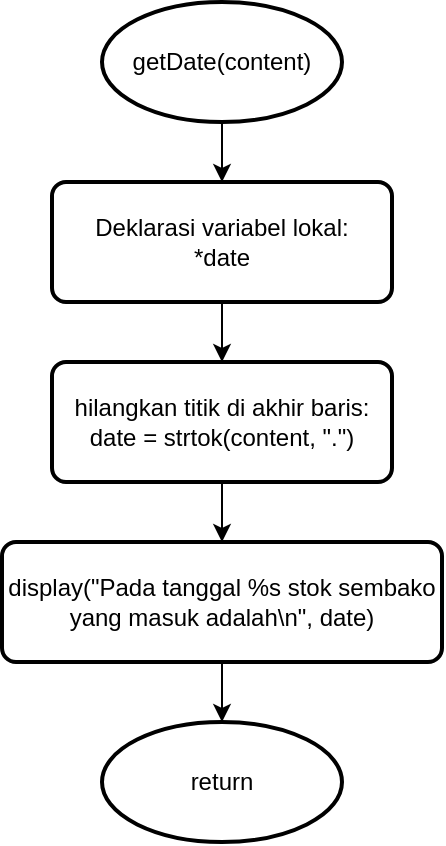 <mxfile version="23.1.5" type="device">
  <diagram name="Page-1" id="pIJavBY0yzTweW4xneVl">
    <mxGraphModel dx="30" dy="572" grid="1" gridSize="10" guides="1" tooltips="1" connect="1" arrows="1" fold="1" page="1" pageScale="1" pageWidth="850" pageHeight="1100" math="0" shadow="0">
      <root>
        <mxCell id="0" />
        <mxCell id="1" parent="0" />
        <mxCell id="0cNg_DRt2WTWuNU0lOmU-2" style="edgeStyle=orthogonalEdgeStyle;rounded=0;orthogonalLoop=1;jettySize=auto;html=1;exitX=0.5;exitY=1;exitDx=0;exitDy=0;exitPerimeter=0;entryX=0.5;entryY=0;entryDx=0;entryDy=0;" parent="1" source="dBdyuKx9wnMH7rO0jvBw-1" target="0cNg_DRt2WTWuNU0lOmU-1" edge="1">
          <mxGeometry relative="1" as="geometry" />
        </mxCell>
        <mxCell id="dBdyuKx9wnMH7rO0jvBw-1" value="getDate(content)" style="strokeWidth=2;html=1;shape=mxgraph.flowchart.start_1;whiteSpace=wrap;" parent="1" vertex="1">
          <mxGeometry x="1215" y="40" width="120" height="60" as="geometry" />
        </mxCell>
        <mxCell id="0cNg_DRt2WTWuNU0lOmU-4" style="edgeStyle=orthogonalEdgeStyle;rounded=0;orthogonalLoop=1;jettySize=auto;html=1;exitX=0.5;exitY=1;exitDx=0;exitDy=0;entryX=0.5;entryY=0;entryDx=0;entryDy=0;" parent="1" source="0cNg_DRt2WTWuNU0lOmU-1" target="0cNg_DRt2WTWuNU0lOmU-3" edge="1">
          <mxGeometry relative="1" as="geometry" />
        </mxCell>
        <mxCell id="0cNg_DRt2WTWuNU0lOmU-1" value="Deklarasi variabel lokal:&lt;br&gt;*date" style="rounded=1;whiteSpace=wrap;html=1;absoluteArcSize=1;arcSize=14;strokeWidth=2;" parent="1" vertex="1">
          <mxGeometry x="1190" y="130" width="170" height="60" as="geometry" />
        </mxCell>
        <mxCell id="0cNg_DRt2WTWuNU0lOmU-6" style="edgeStyle=orthogonalEdgeStyle;rounded=0;orthogonalLoop=1;jettySize=auto;html=1;exitX=0.5;exitY=1;exitDx=0;exitDy=0;entryX=0.5;entryY=0;entryDx=0;entryDy=0;" parent="1" source="0cNg_DRt2WTWuNU0lOmU-3" target="0cNg_DRt2WTWuNU0lOmU-5" edge="1">
          <mxGeometry relative="1" as="geometry" />
        </mxCell>
        <mxCell id="0cNg_DRt2WTWuNU0lOmU-3" value="hilangkan titik di akhir baris:&lt;br&gt;date = strtok(content, &quot;.&quot;)" style="rounded=1;whiteSpace=wrap;html=1;absoluteArcSize=1;arcSize=14;strokeWidth=2;" parent="1" vertex="1">
          <mxGeometry x="1190" y="220" width="170" height="60" as="geometry" />
        </mxCell>
        <mxCell id="0cNg_DRt2WTWuNU0lOmU-5" value="display(&quot;Pada tanggal %s stok sembako yang masuk adalah\n&quot;, date)" style="rounded=1;whiteSpace=wrap;html=1;absoluteArcSize=1;arcSize=14;strokeWidth=2;" parent="1" vertex="1">
          <mxGeometry x="1165" y="310" width="220" height="60" as="geometry" />
        </mxCell>
        <mxCell id="0cNg_DRt2WTWuNU0lOmU-7" value="return" style="strokeWidth=2;html=1;shape=mxgraph.flowchart.start_1;whiteSpace=wrap;" parent="1" vertex="1">
          <mxGeometry x="1215" y="400" width="120" height="60" as="geometry" />
        </mxCell>
        <mxCell id="0cNg_DRt2WTWuNU0lOmU-8" style="edgeStyle=orthogonalEdgeStyle;rounded=0;orthogonalLoop=1;jettySize=auto;html=1;exitX=0.5;exitY=1;exitDx=0;exitDy=0;entryX=0.5;entryY=0;entryDx=0;entryDy=0;entryPerimeter=0;" parent="1" source="0cNg_DRt2WTWuNU0lOmU-5" target="0cNg_DRt2WTWuNU0lOmU-7" edge="1">
          <mxGeometry relative="1" as="geometry" />
        </mxCell>
      </root>
    </mxGraphModel>
  </diagram>
</mxfile>
